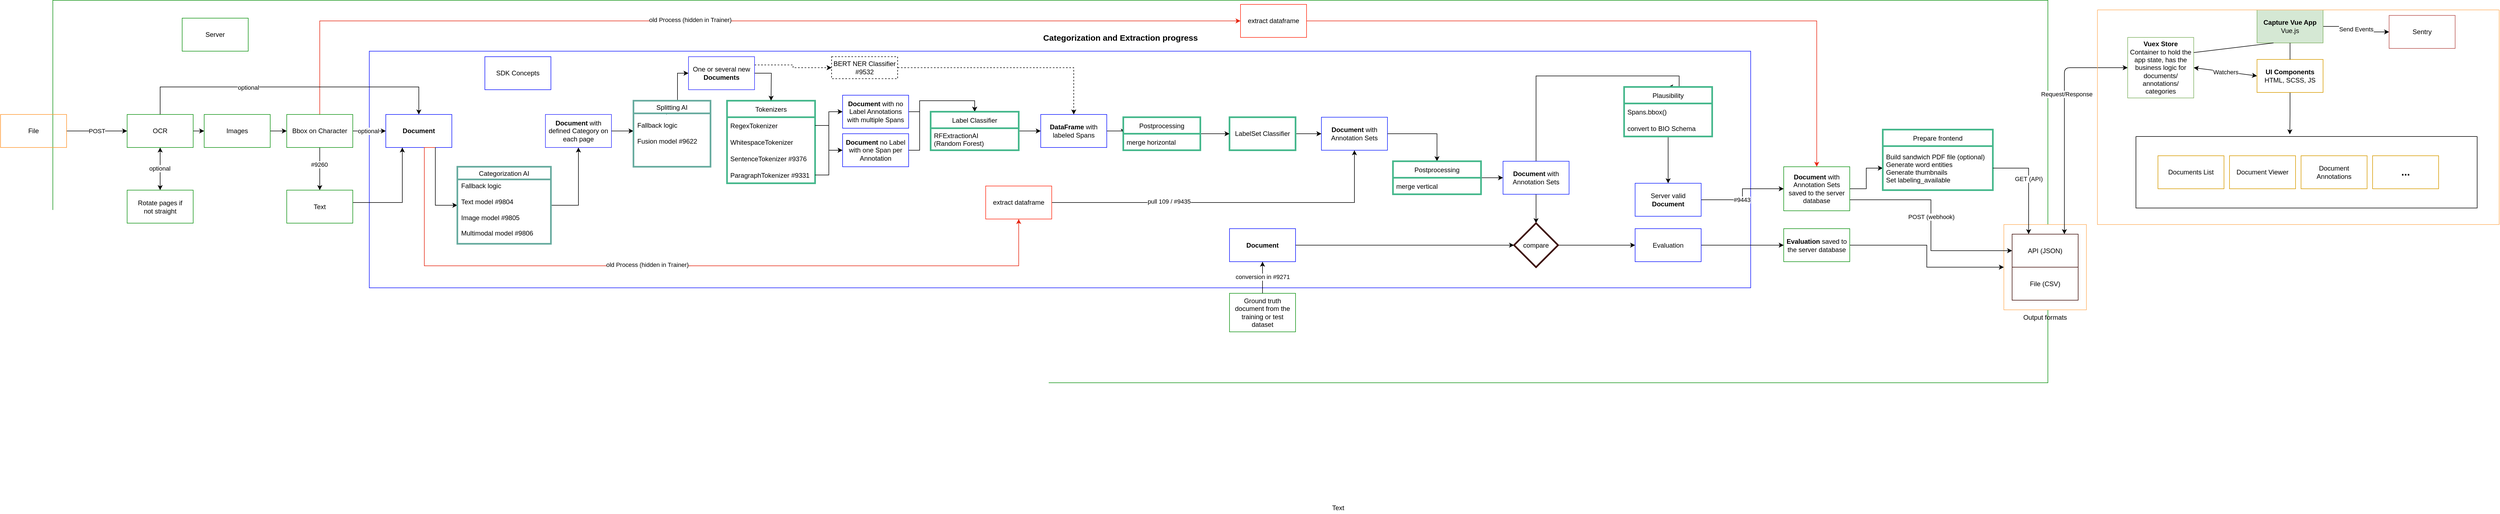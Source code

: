 <mxfile version="20.5.3" type="device"><diagram id="Y_4e-g6y54JG4lKSlURq" name="Page-1"><mxGraphModel dx="2337" dy="897" grid="1" gridSize="10" guides="1" tooltips="1" connect="1" arrows="1" fold="1" page="1" pageScale="1" pageWidth="850" pageHeight="1100" math="0" shadow="0"><root><mxCell id="0"/><mxCell id="1" parent="0"/><mxCell id="4hGdP1M2JwbJeWWglB2I-54" value="" style="rounded=0;whiteSpace=wrap;html=1;strokeColor=#129416;" parent="1" vertex="1"><mxGeometry x="-745" y="117.5" width="3625" height="695" as="geometry"/></mxCell><mxCell id="2g9Gco3Wk7Qit-5-Im8r-12" value="Output formats" style="rounded=0;whiteSpace=wrap;html=1;strokeColor=#FFB366;labelPosition=center;verticalLabelPosition=bottom;align=center;verticalAlign=top;" vertex="1" parent="1"><mxGeometry x="2800" y="525" width="150" height="155" as="geometry"/></mxCell><mxCell id="4hGdP1M2JwbJeWWglB2I-15" value="" style="rounded=0;whiteSpace=wrap;html=1;strokeColor=#0F17FF;" parent="1" vertex="1"><mxGeometry x="-170" y="210" width="2510" height="430" as="geometry"/></mxCell><mxCell id="4hGdP1M2JwbJeWWglB2I-59" style="edgeStyle=orthogonalEdgeStyle;rounded=0;orthogonalLoop=1;jettySize=auto;html=1;exitX=0.5;exitY=0;exitDx=0;exitDy=0;entryX=0;entryY=0.5;entryDx=0;entryDy=0;strokeColor=#E62712;" parent="1" source="4hGdP1M2JwbJeWWglB2I-42" target="4hGdP1M2JwbJeWWglB2I-60" edge="1"><mxGeometry relative="1" as="geometry"><Array as="points"><mxPoint x="-260" y="155"/></Array></mxGeometry></mxCell><mxCell id="9MLLla6oI4jPxRE4S_ba-36" value="old Process (hidden in Trainer)" style="edgeLabel;html=1;align=center;verticalAlign=middle;resizable=0;points=[];" parent="4hGdP1M2JwbJeWWglB2I-59" vertex="1" connectable="0"><mxGeometry x="-0.086" y="2" relative="1" as="geometry"><mxPoint as="offset"/></mxGeometry></mxCell><mxCell id="4hGdP1M2JwbJeWWglB2I-1" value="Document" style="rounded=0;whiteSpace=wrap;html=1;fillColor=none;strokeColor=#0F17FF;fontStyle=1" parent="1" vertex="1"><mxGeometry x="-140" y="325" width="120" height="60" as="geometry"/></mxCell><mxCell id="9MLLla6oI4jPxRE4S_ba-65" style="edgeStyle=orthogonalEdgeStyle;rounded=0;orthogonalLoop=1;jettySize=auto;html=1;entryX=0.5;entryY=0;entryDx=0;entryDy=0;" parent="1" source="4hGdP1M2JwbJeWWglB2I-4" target="9MLLla6oI4jPxRE4S_ba-66" edge="1"><mxGeometry relative="1" as="geometry"/></mxCell><mxCell id="4hGdP1M2JwbJeWWglB2I-4" value="&lt;b&gt;Document&lt;/b&gt; no Label with one Span per Annotation" style="rounded=0;whiteSpace=wrap;html=1;strokeColor=#0F17FF;" parent="1" vertex="1"><mxGeometry x="690" y="360" width="120" height="60" as="geometry"/></mxCell><mxCell id="PVjARp0YHHE5zDxc7D2C-5" style="edgeStyle=orthogonalEdgeStyle;rounded=0;orthogonalLoop=1;jettySize=auto;html=1;exitX=1;exitY=0.5;exitDx=0;exitDy=0;entryX=0.5;entryY=0;entryDx=0;entryDy=0;" parent="1" source="4hGdP1M2JwbJeWWglB2I-25" target="9MLLla6oI4jPxRE4S_ba-72" edge="1"><mxGeometry relative="1" as="geometry"><Array as="points"><mxPoint x="1770" y="360"/></Array></mxGeometry></mxCell><mxCell id="4hGdP1M2JwbJeWWglB2I-25" value="&lt;b&gt;Document&lt;/b&gt; with Annotation Sets" style="rounded=0;whiteSpace=wrap;html=1;strokeColor=#1222FF;" parent="1" vertex="1"><mxGeometry x="1560" y="330" width="120" height="60" as="geometry"/></mxCell><mxCell id="4hGdP1M2JwbJeWWglB2I-38" value="SDK Concepts" style="rounded=0;whiteSpace=wrap;html=1;fillColor=none;strokeColor=#0F17FF;" parent="1" vertex="1"><mxGeometry x="40" y="220" width="120" height="60" as="geometry"/></mxCell><mxCell id="2g9Gco3Wk7Qit-5-Im8r-6" style="edgeStyle=orthogonalEdgeStyle;rounded=0;orthogonalLoop=1;jettySize=auto;html=1;exitX=1;exitY=0.5;exitDx=0;exitDy=0;" edge="1" parent="1" source="4hGdP1M2JwbJeWWglB2I-40" target="2g9Gco3Wk7Qit-5-Im8r-5"><mxGeometry relative="1" as="geometry"/></mxCell><mxCell id="2g9Gco3Wk7Qit-5-Im8r-18" style="edgeStyle=orthogonalEdgeStyle;rounded=0;orthogonalLoop=1;jettySize=auto;html=1;exitX=1;exitY=0.75;exitDx=0;exitDy=0;entryX=0;entryY=0.5;entryDx=0;entryDy=0;" edge="1" parent="1" source="4hGdP1M2JwbJeWWglB2I-40" target="9MLLla6oI4jPxRE4S_ba-106"><mxGeometry relative="1" as="geometry"/></mxCell><mxCell id="2g9Gco3Wk7Qit-5-Im8r-19" value="POST (webhook)" style="edgeLabel;html=1;align=center;verticalAlign=middle;resizable=0;points=[];" vertex="1" connectable="0" parent="2g9Gco3Wk7Qit-5-Im8r-18"><mxGeometry x="-0.082" relative="1" as="geometry"><mxPoint as="offset"/></mxGeometry></mxCell><mxCell id="4hGdP1M2JwbJeWWglB2I-40" value="&lt;b&gt;Document &lt;/b&gt;with Annotation Sets saved to the server database" style="rounded=0;whiteSpace=wrap;html=1;strokeColor=#129416;" parent="1" vertex="1"><mxGeometry x="2400" y="420" width="120" height="80" as="geometry"/></mxCell><mxCell id="4hGdP1M2JwbJeWWglB2I-44" style="edgeStyle=orthogonalEdgeStyle;rounded=0;orthogonalLoop=1;jettySize=auto;html=1;" parent="1" source="4hGdP1M2JwbJeWWglB2I-42" target="4hGdP1M2JwbJeWWglB2I-1" edge="1"><mxGeometry relative="1" as="geometry"><Array as="points"><mxPoint x="-130" y="355"/><mxPoint x="-130" y="355"/></Array></mxGeometry></mxCell><mxCell id="9MLLla6oI4jPxRE4S_ba-6" value="optional" style="edgeLabel;html=1;align=center;verticalAlign=middle;resizable=0;points=[];" parent="4hGdP1M2JwbJeWWglB2I-44" vertex="1" connectable="0"><mxGeometry x="-0.063" relative="1" as="geometry"><mxPoint as="offset"/></mxGeometry></mxCell><mxCell id="9MLLla6oI4jPxRE4S_ba-1" value="" style="edgeStyle=orthogonalEdgeStyle;rounded=0;orthogonalLoop=1;jettySize=auto;html=1;" parent="1" source="4hGdP1M2JwbJeWWglB2I-42" target="4hGdP1M2JwbJeWWglB2I-43" edge="1"><mxGeometry relative="1" as="geometry"/></mxCell><mxCell id="9MLLla6oI4jPxRE4S_ba-2" value="#9260" style="edgeLabel;html=1;align=center;verticalAlign=middle;resizable=0;points=[];" parent="9MLLla6oI4jPxRE4S_ba-1" vertex="1" connectable="0"><mxGeometry x="-0.205" y="-1" relative="1" as="geometry"><mxPoint as="offset"/></mxGeometry></mxCell><mxCell id="4hGdP1M2JwbJeWWglB2I-42" value="Bbox on Character" style="rounded=0;whiteSpace=wrap;html=1;fillColor=none;strokeColor=#129416;" parent="1" vertex="1"><mxGeometry x="-320" y="325" width="120" height="60" as="geometry"/></mxCell><mxCell id="4hGdP1M2JwbJeWWglB2I-45" style="edgeStyle=orthogonalEdgeStyle;rounded=0;orthogonalLoop=1;jettySize=auto;html=1;" parent="1" source="4hGdP1M2JwbJeWWglB2I-43" target="4hGdP1M2JwbJeWWglB2I-1" edge="1"><mxGeometry relative="1" as="geometry"><Array as="points"><mxPoint x="-110" y="485"/></Array></mxGeometry></mxCell><mxCell id="4hGdP1M2JwbJeWWglB2I-43" value="Text" style="rounded=0;whiteSpace=wrap;html=1;fillColor=none;strokeColor=#129416;" parent="1" vertex="1"><mxGeometry x="-320" y="462.5" width="120" height="60" as="geometry"/></mxCell><mxCell id="9MLLla6oI4jPxRE4S_ba-94" style="edgeStyle=orthogonalEdgeStyle;rounded=0;orthogonalLoop=1;jettySize=auto;html=1;" parent="1" source="4hGdP1M2JwbJeWWglB2I-46" target="9MLLla6oI4jPxRE4S_ba-93" edge="1"><mxGeometry relative="1" as="geometry"/></mxCell><mxCell id="4hGdP1M2JwbJeWWglB2I-46" value="Document" style="rounded=0;whiteSpace=wrap;html=1;strokeColor=#0F17FF;fontStyle=1" parent="1" vertex="1"><mxGeometry x="1393" y="532.5" width="120" height="60" as="geometry"/></mxCell><mxCell id="4hGdP1M2JwbJeWWglB2I-50" style="edgeStyle=orthogonalEdgeStyle;rounded=0;orthogonalLoop=1;jettySize=auto;html=1;" parent="1" source="4hGdP1M2JwbJeWWglB2I-47" target="4hGdP1M2JwbJeWWglB2I-46" edge="1"><mxGeometry relative="1" as="geometry"/></mxCell><mxCell id="V9HdjX9iqHW_Pui06T7V-1" value="conversion in #9271" style="edgeLabel;html=1;align=center;verticalAlign=middle;resizable=0;points=[];" parent="4hGdP1M2JwbJeWWglB2I-50" vertex="1" connectable="0"><mxGeometry x="-0.379" y="-1" relative="1" as="geometry"><mxPoint x="-1" y="-12" as="offset"/></mxGeometry></mxCell><mxCell id="4hGdP1M2JwbJeWWglB2I-47" value="Ground truth document from the training or test dataset" style="rounded=0;whiteSpace=wrap;html=1;strokeColor=#129416;" parent="1" vertex="1"><mxGeometry x="1393" y="650" width="120" height="70" as="geometry"/></mxCell><mxCell id="4hGdP1M2JwbJeWWglB2I-55" value="Server" style="rounded=0;whiteSpace=wrap;html=1;fillColor=none;strokeColor=#129416;" parent="1" vertex="1"><mxGeometry x="-510" y="150" width="120" height="60" as="geometry"/></mxCell><mxCell id="2g9Gco3Wk7Qit-5-Im8r-14" style="edgeStyle=orthogonalEdgeStyle;rounded=0;orthogonalLoop=1;jettySize=auto;html=1;exitX=1;exitY=0.5;exitDx=0;exitDy=0;entryX=0;entryY=0.5;entryDx=0;entryDy=0;" edge="1" parent="1" source="4hGdP1M2JwbJeWWglB2I-56" target="2g9Gco3Wk7Qit-5-Im8r-12"><mxGeometry relative="1" as="geometry"/></mxCell><mxCell id="4hGdP1M2JwbJeWWglB2I-56" value="&lt;b&gt;Evaluation&lt;/b&gt; saved to the server database" style="rounded=0;whiteSpace=wrap;html=1;strokeColor=#129416;" parent="1" vertex="1"><mxGeometry x="2400" y="532.5" width="120" height="60" as="geometry"/></mxCell><mxCell id="4hGdP1M2JwbJeWWglB2I-61" style="edgeStyle=orthogonalEdgeStyle;rounded=0;orthogonalLoop=1;jettySize=auto;html=1;strokeColor=#EB2813;entryX=0.5;entryY=0;entryDx=0;entryDy=0;" parent="1" source="4hGdP1M2JwbJeWWglB2I-60" target="4hGdP1M2JwbJeWWglB2I-40" edge="1"><mxGeometry relative="1" as="geometry"><Array as="points"><mxPoint x="2460" y="155"/></Array></mxGeometry></mxCell><mxCell id="4hGdP1M2JwbJeWWglB2I-60" value="extract dataframe" style="rounded=0;whiteSpace=wrap;html=1;strokeColor=#FF2C14;" parent="1" vertex="1"><mxGeometry x="1413" y="125" width="120" height="60" as="geometry"/></mxCell><mxCell id="9MLLla6oI4jPxRE4S_ba-4" style="edgeStyle=orthogonalEdgeStyle;rounded=0;orthogonalLoop=1;jettySize=auto;html=1;entryX=0.5;entryY=0;entryDx=0;entryDy=0;" parent="1" source="9MLLla6oI4jPxRE4S_ba-3" target="4hGdP1M2JwbJeWWglB2I-1" edge="1"><mxGeometry relative="1" as="geometry"><Array as="points"><mxPoint x="-247" y="275"/><mxPoint x="263" y="275"/></Array></mxGeometry></mxCell><mxCell id="9MLLla6oI4jPxRE4S_ba-5" value="optional" style="edgeLabel;html=1;align=center;verticalAlign=middle;resizable=0;points=[];" parent="9MLLla6oI4jPxRE4S_ba-4" vertex="1" connectable="0"><mxGeometry x="-0.263" y="-1" relative="1" as="geometry"><mxPoint as="offset"/></mxGeometry></mxCell><mxCell id="9MLLla6oI4jPxRE4S_ba-40" value="" style="edgeStyle=orthogonalEdgeStyle;rounded=0;orthogonalLoop=1;jettySize=auto;html=1;" parent="1" source="9MLLla6oI4jPxRE4S_ba-3" target="9MLLla6oI4jPxRE4S_ba-39" edge="1"><mxGeometry relative="1" as="geometry"/></mxCell><mxCell id="2g9Gco3Wk7Qit-5-Im8r-27" style="endArrow=classic;startArrow=classic;html=1;fontFamily=Helvetica;fontSize=11;fontColor=default;align=center;strokeColor=default;edgeStyle=orthogonalEdgeStyle;" edge="1" parent="1" source="9MLLla6oI4jPxRE4S_ba-3" target="GbPzBh_5DXwl44FfzJLB-2"><mxGeometry relative="1" as="geometry"/></mxCell><mxCell id="2g9Gco3Wk7Qit-5-Im8r-28" value="optional" style="edgeLabel;html=1;align=center;verticalAlign=middle;resizable=0;points=[];" vertex="1" connectable="0" parent="2g9Gco3Wk7Qit-5-Im8r-27"><mxGeometry x="-0.022" y="-1" relative="1" as="geometry"><mxPoint as="offset"/></mxGeometry></mxCell><mxCell id="9MLLla6oI4jPxRE4S_ba-3" value="OCR" style="rounded=0;whiteSpace=wrap;html=1;fillColor=none;strokeColor=#129416;" parent="1" vertex="1"><mxGeometry x="-610" y="325" width="120" height="60" as="geometry"/></mxCell><mxCell id="PVjARp0YHHE5zDxc7D2C-16" style="edgeStyle=orthogonalEdgeStyle;rounded=0;orthogonalLoop=1;jettySize=auto;html=1;exitX=1;exitY=0.5;exitDx=0;exitDy=0;entryX=0;entryY=0.5;entryDx=0;entryDy=0;" parent="1" source="9MLLla6oI4jPxRE4S_ba-10" target="PVjARp0YHHE5zDxc7D2C-7" edge="1"><mxGeometry relative="1" as="geometry"/></mxCell><mxCell id="9MLLla6oI4jPxRE4S_ba-10" value="&lt;b&gt;DataFrame&lt;/b&gt; with labeled Spans" style="rounded=0;whiteSpace=wrap;html=1;strokeColor=#0F17FF;" parent="1" vertex="1"><mxGeometry x="1050" y="325" width="120" height="60" as="geometry"/></mxCell><mxCell id="9MLLla6oI4jPxRE4S_ba-14" style="edgeStyle=orthogonalEdgeStyle;rounded=0;orthogonalLoop=1;jettySize=auto;html=1;" parent="1" source="9MLLla6oI4jPxRE4S_ba-12" target="4hGdP1M2JwbJeWWglB2I-25" edge="1"><mxGeometry relative="1" as="geometry"/></mxCell><mxCell id="9MLLla6oI4jPxRE4S_ba-12" value="LabelSet Classifier" style="rounded=0;whiteSpace=wrap;html=1;strokeColor=#44B78B;strokeWidth=3;" parent="1" vertex="1"><mxGeometry x="1393" y="330" width="120" height="60" as="geometry"/></mxCell><mxCell id="9MLLla6oI4jPxRE4S_ba-45" style="edgeStyle=orthogonalEdgeStyle;rounded=0;orthogonalLoop=1;jettySize=auto;html=1;" parent="1" source="9MLLla6oI4jPxRE4S_ba-90" target="4hGdP1M2JwbJeWWglB2I-40" edge="1"><mxGeometry relative="1" as="geometry"><mxPoint x="1803" y="355" as="sourcePoint"/></mxGeometry></mxCell><mxCell id="V9HdjX9iqHW_Pui06T7V-2" value="#9443" style="edgeLabel;html=1;align=center;verticalAlign=middle;resizable=0;points=[];" parent="9MLLla6oI4jPxRE4S_ba-45" vertex="1" connectable="0"><mxGeometry x="-0.133" relative="1" as="geometry"><mxPoint as="offset"/></mxGeometry></mxCell><mxCell id="9MLLla6oI4jPxRE4S_ba-41" style="edgeStyle=orthogonalEdgeStyle;rounded=0;orthogonalLoop=1;jettySize=auto;html=1;" parent="1" source="9MLLla6oI4jPxRE4S_ba-39" target="4hGdP1M2JwbJeWWglB2I-42" edge="1"><mxGeometry relative="1" as="geometry"/></mxCell><mxCell id="9MLLla6oI4jPxRE4S_ba-39" value="Images" style="rounded=0;whiteSpace=wrap;html=1;fillColor=none;strokeColor=#129416;" parent="1" vertex="1"><mxGeometry x="-470" y="325" width="120" height="60" as="geometry"/></mxCell><mxCell id="9MLLla6oI4jPxRE4S_ba-43" style="edgeStyle=orthogonalEdgeStyle;rounded=0;orthogonalLoop=1;jettySize=auto;html=1;" parent="1" source="9MLLla6oI4jPxRE4S_ba-42" target="9MLLla6oI4jPxRE4S_ba-3" edge="1"><mxGeometry relative="1" as="geometry"/></mxCell><mxCell id="9MLLla6oI4jPxRE4S_ba-92" value="POST" style="edgeLabel;html=1;align=center;verticalAlign=middle;resizable=0;points=[];" parent="9MLLla6oI4jPxRE4S_ba-43" vertex="1" connectable="0"><mxGeometry x="0.236" y="-2" relative="1" as="geometry"><mxPoint x="-13" y="-2" as="offset"/></mxGeometry></mxCell><mxCell id="9MLLla6oI4jPxRE4S_ba-42" value="File" style="rounded=0;whiteSpace=wrap;html=1;fillColor=none;strokeColor=#FF9933;" parent="1" vertex="1"><mxGeometry x="-840" y="325" width="120" height="60" as="geometry"/></mxCell><mxCell id="9MLLla6oI4jPxRE4S_ba-53" value="Tokenizers" style="swimlane;fontStyle=0;childLayout=stackLayout;horizontal=1;startSize=30;horizontalStack=0;resizeParent=1;resizeParentMax=0;resizeLast=0;collapsible=1;marginBottom=0;strokeColor=#44B78B;strokeWidth=3;" parent="1" vertex="1"><mxGeometry x="480" y="300" width="160" height="150" as="geometry"><mxRectangle x="320" y="370" width="150" height="30" as="alternateBounds"/></mxGeometry></mxCell><mxCell id="9MLLla6oI4jPxRE4S_ba-56" value="RegexTokenizer" style="text;strokeColor=none;fillColor=none;align=left;verticalAlign=middle;spacingLeft=4;spacingRight=4;overflow=hidden;points=[[0,0.5],[1,0.5]];portConstraint=eastwest;rotatable=0;" parent="9MLLla6oI4jPxRE4S_ba-53" vertex="1"><mxGeometry y="30" width="160" height="30" as="geometry"/></mxCell><mxCell id="PVjARp0YHHE5zDxc7D2C-11" value="WhitespaceTokenizer" style="text;strokeColor=none;fillColor=none;align=left;verticalAlign=middle;spacingLeft=4;spacingRight=4;overflow=hidden;points=[[0,0.5],[1,0.5]];portConstraint=eastwest;rotatable=0;" parent="9MLLla6oI4jPxRE4S_ba-53" vertex="1"><mxGeometry y="60" width="160" height="30" as="geometry"/></mxCell><mxCell id="9MLLla6oI4jPxRE4S_ba-54" value="SentenceTokenizer #9376" style="text;strokeColor=none;fillColor=none;align=left;verticalAlign=middle;spacingLeft=4;spacingRight=4;overflow=hidden;points=[[0,0.5],[1,0.5]];portConstraint=eastwest;rotatable=0;" parent="9MLLla6oI4jPxRE4S_ba-53" vertex="1"><mxGeometry y="90" width="160" height="30" as="geometry"/></mxCell><mxCell id="9MLLla6oI4jPxRE4S_ba-55" value="ParagraphTokenizer #9331" style="text;strokeColor=none;fillColor=none;align=left;verticalAlign=middle;spacingLeft=4;spacingRight=4;overflow=hidden;points=[[0,0.5],[1,0.5]];portConstraint=eastwest;rotatable=0;" parent="9MLLla6oI4jPxRE4S_ba-53" vertex="1"><mxGeometry y="120" width="160" height="30" as="geometry"/></mxCell><mxCell id="9MLLla6oI4jPxRE4S_ba-57" style="edgeStyle=orthogonalEdgeStyle;rounded=0;orthogonalLoop=1;jettySize=auto;html=1;" parent="1" source="9MLLla6oI4jPxRE4S_ba-56" target="4hGdP1M2JwbJeWWglB2I-4" edge="1"><mxGeometry relative="1" as="geometry"/></mxCell><mxCell id="9MLLla6oI4jPxRE4S_ba-64" style="edgeStyle=orthogonalEdgeStyle;rounded=0;orthogonalLoop=1;jettySize=auto;html=1;entryX=0.5;entryY=0;entryDx=0;entryDy=0;" parent="1" source="9MLLla6oI4jPxRE4S_ba-58" target="9MLLla6oI4jPxRE4S_ba-66" edge="1"><mxGeometry relative="1" as="geometry"/></mxCell><mxCell id="9MLLla6oI4jPxRE4S_ba-58" value="&lt;b&gt;Document&lt;/b&gt;&amp;nbsp;with no Label Annotations with multiple Spans" style="rounded=0;whiteSpace=wrap;html=1;strokeColor=#0F17FF;" parent="1" vertex="1"><mxGeometry x="690" y="290" width="120" height="60" as="geometry"/></mxCell><mxCell id="9MLLla6oI4jPxRE4S_ba-59" style="edgeStyle=orthogonalEdgeStyle;rounded=0;orthogonalLoop=1;jettySize=auto;html=1;entryX=0;entryY=0.5;entryDx=0;entryDy=0;" parent="1" source="9MLLla6oI4jPxRE4S_ba-55" target="9MLLla6oI4jPxRE4S_ba-58" edge="1"><mxGeometry relative="1" as="geometry"/></mxCell><mxCell id="9MLLla6oI4jPxRE4S_ba-71" style="edgeStyle=orthogonalEdgeStyle;rounded=0;orthogonalLoop=1;jettySize=auto;html=1;" parent="1" source="9MLLla6oI4jPxRE4S_ba-66" target="9MLLla6oI4jPxRE4S_ba-10" edge="1"><mxGeometry relative="1" as="geometry"/></mxCell><mxCell id="9MLLla6oI4jPxRE4S_ba-66" value="Label Classifier" style="swimlane;fontStyle=0;childLayout=stackLayout;horizontal=1;startSize=30;horizontalStack=0;resizeParent=1;resizeParentMax=0;resizeLast=0;collapsible=1;marginBottom=0;strokeColor=#44B78B;strokeWidth=3;" parent="1" vertex="1"><mxGeometry x="850" y="320" width="160" height="70" as="geometry"><mxRectangle x="320" y="370" width="150" height="30" as="alternateBounds"/></mxGeometry></mxCell><mxCell id="9MLLla6oI4jPxRE4S_ba-67" value="RFExtractionAI &#10;(Random Forest)" style="text;strokeColor=none;fillColor=none;align=left;verticalAlign=middle;spacingLeft=4;spacingRight=4;overflow=hidden;points=[[0,0.5],[1,0.5]];portConstraint=eastwest;rotatable=0;" parent="9MLLla6oI4jPxRE4S_ba-66" vertex="1"><mxGeometry y="30" width="160" height="40" as="geometry"/></mxCell><mxCell id="9MLLla6oI4jPxRE4S_ba-88" style="edgeStyle=orthogonalEdgeStyle;rounded=0;orthogonalLoop=1;jettySize=auto;html=1;entryX=0;entryY=0.5;entryDx=0;entryDy=0;" parent="1" source="9MLLla6oI4jPxRE4S_ba-72" target="9MLLla6oI4jPxRE4S_ba-77" edge="1"><mxGeometry relative="1" as="geometry"/></mxCell><mxCell id="9MLLla6oI4jPxRE4S_ba-72" value="Postprocessing" style="swimlane;fontStyle=0;childLayout=stackLayout;horizontal=1;startSize=30;horizontalStack=0;resizeParent=1;resizeParentMax=0;resizeLast=0;collapsible=1;marginBottom=0;strokeColor=#44B78B;strokeWidth=3;" parent="1" vertex="1"><mxGeometry x="1690" y="410" width="160" height="60" as="geometry"><mxRectangle x="320" y="370" width="150" height="30" as="alternateBounds"/></mxGeometry></mxCell><mxCell id="9MLLla6oI4jPxRE4S_ba-85" value="merge vertical" style="text;strokeColor=none;fillColor=none;align=left;verticalAlign=middle;spacingLeft=4;spacingRight=4;overflow=hidden;points=[[0,0.5],[1,0.5]];portConstraint=eastwest;rotatable=0;" parent="9MLLla6oI4jPxRE4S_ba-72" vertex="1"><mxGeometry y="30" width="160" height="30" as="geometry"/></mxCell><mxCell id="9MLLla6oI4jPxRE4S_ba-89" style="edgeStyle=orthogonalEdgeStyle;rounded=0;orthogonalLoop=1;jettySize=auto;html=1;entryX=0.5;entryY=0;entryDx=0;entryDy=0;" parent="1" source="9MLLla6oI4jPxRE4S_ba-77" target="9MLLla6oI4jPxRE4S_ba-78" edge="1"><mxGeometry relative="1" as="geometry"><Array as="points"><mxPoint x="1950" y="255"/><mxPoint x="2210" y="255"/></Array></mxGeometry></mxCell><mxCell id="9MLLla6oI4jPxRE4S_ba-95" style="edgeStyle=orthogonalEdgeStyle;rounded=0;orthogonalLoop=1;jettySize=auto;html=1;" parent="1" source="9MLLla6oI4jPxRE4S_ba-77" target="9MLLla6oI4jPxRE4S_ba-93" edge="1"><mxGeometry relative="1" as="geometry"/></mxCell><mxCell id="9MLLla6oI4jPxRE4S_ba-77" value="&lt;b&gt;Document&lt;/b&gt;&amp;nbsp;with Annotation Sets" style="rounded=0;whiteSpace=wrap;html=1;strokeColor=#1222FF;" parent="1" vertex="1"><mxGeometry x="1890" y="410" width="120" height="60" as="geometry"/></mxCell><mxCell id="9MLLla6oI4jPxRE4S_ba-91" style="edgeStyle=orthogonalEdgeStyle;rounded=0;orthogonalLoop=1;jettySize=auto;html=1;" parent="1" source="9MLLla6oI4jPxRE4S_ba-78" target="9MLLla6oI4jPxRE4S_ba-90" edge="1"><mxGeometry relative="1" as="geometry"/></mxCell><mxCell id="9MLLla6oI4jPxRE4S_ba-78" value="Plausibility" style="swimlane;fontStyle=0;childLayout=stackLayout;horizontal=1;startSize=30;horizontalStack=0;resizeParent=1;resizeParentMax=0;resizeLast=0;collapsible=1;marginBottom=0;strokeColor=#44B78B;strokeWidth=3;" parent="1" vertex="1"><mxGeometry x="2110" y="275" width="160" height="90" as="geometry"><mxRectangle x="320" y="370" width="150" height="30" as="alternateBounds"/></mxGeometry></mxCell><mxCell id="9MLLla6oI4jPxRE4S_ba-79" value="Spans.bbox()" style="text;strokeColor=none;fillColor=none;align=left;verticalAlign=middle;spacingLeft=4;spacingRight=4;overflow=hidden;points=[[0,0.5],[1,0.5]];portConstraint=eastwest;rotatable=0;" parent="9MLLla6oI4jPxRE4S_ba-78" vertex="1"><mxGeometry y="30" width="160" height="30" as="geometry"/></mxCell><mxCell id="9MLLla6oI4jPxRE4S_ba-80" value="convert to BIO Schema" style="text;strokeColor=none;fillColor=none;align=left;verticalAlign=middle;spacingLeft=4;spacingRight=4;overflow=hidden;points=[[0,0.5],[1,0.5]];portConstraint=eastwest;rotatable=0;" parent="9MLLla6oI4jPxRE4S_ba-78" vertex="1"><mxGeometry y="60" width="160" height="30" as="geometry"/></mxCell><mxCell id="9MLLla6oI4jPxRE4S_ba-97" style="edgeStyle=orthogonalEdgeStyle;rounded=0;orthogonalLoop=1;jettySize=auto;html=1;" parent="1" source="9MLLla6oI4jPxRE4S_ba-93" target="9MLLla6oI4jPxRE4S_ba-96" edge="1"><mxGeometry relative="1" as="geometry"/></mxCell><mxCell id="9MLLla6oI4jPxRE4S_ba-93" value="compare" style="rhombus;whiteSpace=wrap;html=1;strokeColor=#3D0A05;strokeWidth=3;" parent="1" vertex="1"><mxGeometry x="1910" y="522.5" width="80" height="80" as="geometry"/></mxCell><mxCell id="9MLLla6oI4jPxRE4S_ba-98" style="edgeStyle=orthogonalEdgeStyle;rounded=0;orthogonalLoop=1;jettySize=auto;html=1;" parent="1" source="9MLLla6oI4jPxRE4S_ba-96" target="4hGdP1M2JwbJeWWglB2I-56" edge="1"><mxGeometry relative="1" as="geometry"/></mxCell><mxCell id="9MLLla6oI4jPxRE4S_ba-96" value="Evaluation" style="rounded=0;whiteSpace=wrap;html=1;strokeColor=#0F17FF;" parent="1" vertex="1"><mxGeometry x="2130" y="532.5" width="120" height="60" as="geometry"/></mxCell><mxCell id="9MLLla6oI4jPxRE4S_ba-104" value="File (CSV)" style="rounded=0;whiteSpace=wrap;html=1;strokeColor=#3D0A05;" parent="1" vertex="1"><mxGeometry x="2815" y="602.5" width="120" height="60" as="geometry"/></mxCell><mxCell id="2g9Gco3Wk7Qit-5-Im8r-24" style="endArrow=classic;startArrow=classic;html=1;fontFamily=Helvetica;fontSize=11;fontColor=default;align=center;strokeColor=default;edgeStyle=orthogonalEdgeStyle;" edge="1" parent="1" source="9MLLla6oI4jPxRE4S_ba-106" target="LKTkPYLuN1g2WceH0jgF-69"><mxGeometry relative="1" as="geometry"><Array as="points"><mxPoint x="2910" y="240"/></Array></mxGeometry></mxCell><mxCell id="2g9Gco3Wk7Qit-5-Im8r-26" value="Request/Response" style="edgeLabel;html=1;align=center;verticalAlign=middle;resizable=0;points=[];" vertex="1" connectable="0" parent="2g9Gco3Wk7Qit-5-Im8r-24"><mxGeometry x="0.219" y="-4" relative="1" as="geometry"><mxPoint as="offset"/></mxGeometry></mxCell><mxCell id="9MLLla6oI4jPxRE4S_ba-106" value="API (JSON)" style="rounded=0;whiteSpace=wrap;html=1;strokeColor=#3D0A05;" parent="1" vertex="1"><mxGeometry x="2815" y="542.5" width="120" height="60" as="geometry"/></mxCell><mxCell id="V9HdjX9iqHW_Pui06T7V-6" style="edgeStyle=orthogonalEdgeStyle;rounded=0;orthogonalLoop=1;jettySize=auto;html=1;" parent="1" source="V9HdjX9iqHW_Pui06T7V-3" target="4hGdP1M2JwbJeWWglB2I-25" edge="1"><mxGeometry relative="1" as="geometry"/></mxCell><mxCell id="V9HdjX9iqHW_Pui06T7V-7" value="pull 109 / #9435" style="edgeLabel;html=1;align=center;verticalAlign=middle;resizable=0;points=[];" parent="V9HdjX9iqHW_Pui06T7V-6" vertex="1" connectable="0"><mxGeometry x="-0.34" y="2" relative="1" as="geometry"><mxPoint as="offset"/></mxGeometry></mxCell><mxCell id="V9HdjX9iqHW_Pui06T7V-3" value="extract dataframe" style="rounded=0;whiteSpace=wrap;html=1;strokeColor=#FF2C14;" parent="1" vertex="1"><mxGeometry x="950" y="455" width="120" height="60" as="geometry"/></mxCell><mxCell id="V9HdjX9iqHW_Pui06T7V-4" style="edgeStyle=orthogonalEdgeStyle;rounded=0;orthogonalLoop=1;jettySize=auto;html=1;exitX=0.75;exitY=1;exitDx=0;exitDy=0;entryX=0.5;entryY=1;entryDx=0;entryDy=0;strokeColor=#E62712;" parent="1" source="4hGdP1M2JwbJeWWglB2I-1" target="V9HdjX9iqHW_Pui06T7V-3" edge="1"><mxGeometry relative="1" as="geometry"><Array as="points"><mxPoint x="-70" y="385"/><mxPoint x="-70" y="600"/><mxPoint x="1010" y="600"/></Array><mxPoint x="83" y="335" as="sourcePoint"/><mxPoint x="1423" y="165" as="targetPoint"/></mxGeometry></mxCell><mxCell id="V9HdjX9iqHW_Pui06T7V-5" value="old Process (hidden in Trainer)" style="edgeLabel;html=1;align=center;verticalAlign=middle;resizable=0;points=[];" parent="V9HdjX9iqHW_Pui06T7V-4" vertex="1" connectable="0"><mxGeometry x="-0.086" y="2" relative="1" as="geometry"><mxPoint as="offset"/></mxGeometry></mxCell><mxCell id="_Jl0bR7rnxiuHE7fY8Y--5" value="" style="endArrow=classic;html=1;rounded=0;exitX=0.75;exitY=1;exitDx=0;exitDy=0;entryX=0;entryY=0.5;entryDx=0;entryDy=0;edgeStyle=orthogonalEdgeStyle;" parent="1" source="4hGdP1M2JwbJeWWglB2I-1" target="AW989VnLLW54GzgtzBD9-1" edge="1"><mxGeometry width="50" height="50" relative="1" as="geometry"><mxPoint x="200" y="420" as="sourcePoint"/><mxPoint x="30" y="355" as="targetPoint"/></mxGeometry></mxCell><mxCell id="gmDyt483ovcnzdWVHVRp-16" value="" style="edgeStyle=orthogonalEdgeStyle;rounded=0;orthogonalLoop=1;jettySize=auto;html=1;entryX=0;entryY=0.5;entryDx=0;entryDy=0;" parent="1" target="gmDyt483ovcnzdWVHVRp-9" edge="1"><mxGeometry relative="1" as="geometry"><mxPoint x="370.034" y="325" as="sourcePoint"/><mxPoint x="370" y="245" as="targetPoint"/><Array as="points"><mxPoint x="370" y="300"/><mxPoint x="390" y="300"/><mxPoint x="390" y="250"/></Array></mxGeometry></mxCell><mxCell id="gmDyt483ovcnzdWVHVRp-7" value="&lt;b&gt;Document&lt;/b&gt; with defined Category on each page" style="rounded=0;whiteSpace=wrap;html=1;strokeColor=#3333FF;strokeWidth=1;" parent="1" vertex="1"><mxGeometry x="150" y="325" width="120" height="60" as="geometry"/></mxCell><mxCell id="gmDyt483ovcnzdWVHVRp-8" value="Text" style="text;html=1;resizable=0;autosize=1;align=center;verticalAlign=middle;points=[];fillColor=none;strokeColor=none;rounded=0;strokeWidth=1;" parent="1" vertex="1"><mxGeometry x="1570" y="1030" width="40" height="20" as="geometry"/></mxCell><mxCell id="gmDyt483ovcnzdWVHVRp-18" value="" style="edgeStyle=orthogonalEdgeStyle;rounded=0;orthogonalLoop=1;jettySize=auto;html=1;" parent="1" source="gmDyt483ovcnzdWVHVRp-9" edge="1"><mxGeometry relative="1" as="geometry"><mxPoint x="560" y="300" as="targetPoint"/></mxGeometry></mxCell><mxCell id="PVjARp0YHHE5zDxc7D2C-20" style="edgeStyle=orthogonalEdgeStyle;rounded=0;orthogonalLoop=1;jettySize=auto;html=1;exitX=1;exitY=0.25;exitDx=0;exitDy=0;entryX=0;entryY=0.5;entryDx=0;entryDy=0;strokeColor=default;dashed=1;" parent="1" source="gmDyt483ovcnzdWVHVRp-9" target="PVjARp0YHHE5zDxc7D2C-19" edge="1"><mxGeometry relative="1" as="geometry"/></mxCell><mxCell id="gmDyt483ovcnzdWVHVRp-9" value="One or several new &lt;b&gt;Documents&lt;/b&gt; " style="rounded=0;whiteSpace=wrap;html=1;strokeColor=#3333FF;strokeWidth=1;" parent="1" vertex="1"><mxGeometry x="410" y="220" width="120" height="60" as="geometry"/></mxCell><mxCell id="gmDyt483ovcnzdWVHVRp-11" value="" style="endArrow=classic;html=1;rounded=0;entryX=0.5;entryY=1;entryDx=0;entryDy=0;exitX=1;exitY=0.5;exitDx=0;exitDy=0;edgeStyle=orthogonalEdgeStyle;" parent="1" source="AW989VnLLW54GzgtzBD9-1" target="gmDyt483ovcnzdWVHVRp-7" edge="1"><mxGeometry width="50" height="50" relative="1" as="geometry"><mxPoint x="150" y="355" as="sourcePoint"/><mxPoint x="440" y="490" as="targetPoint"/></mxGeometry></mxCell><mxCell id="gmDyt483ovcnzdWVHVRp-12" value="" style="endArrow=classic;html=1;rounded=0;entryX=0;entryY=0.5;entryDx=0;entryDy=0;" parent="1" source="gmDyt483ovcnzdWVHVRp-7" edge="1"><mxGeometry width="50" height="50" relative="1" as="geometry"><mxPoint x="390" y="540" as="sourcePoint"/><mxPoint x="310" y="355" as="targetPoint"/></mxGeometry></mxCell><mxCell id="gmDyt483ovcnzdWVHVRp-19" value="Splitting AI" style="swimlane;strokeColor=#67AB9F;strokeWidth=3;fontStyle=0" parent="1" vertex="1"><mxGeometry x="310" y="300" width="140" height="120" as="geometry"/></mxCell><mxCell id="gmDyt483ovcnzdWVHVRp-20" value="&lt;div align=&quot;left&quot;&gt;Fallback logic&lt;/div&gt;&lt;div align=&quot;left&quot;&gt;&lt;br&gt;&lt;/div&gt;&lt;div align=&quot;left&quot;&gt;Fusion model #9622&lt;br&gt;&lt;/div&gt;" style="text;html=1;resizable=0;autosize=1;align=left;verticalAlign=middle;points=[];fillColor=none;strokeColor=none;rounded=0;strokeWidth=3;" parent="gmDyt483ovcnzdWVHVRp-19" vertex="1"><mxGeometry x="5" y="29" width="130" height="60" as="geometry"/></mxCell><mxCell id="PVjARp0YHHE5zDxc7D2C-14" style="edgeStyle=orthogonalEdgeStyle;rounded=0;orthogonalLoop=1;jettySize=auto;html=1;exitX=1;exitY=0.5;exitDx=0;exitDy=0;entryX=0;entryY=0.5;entryDx=0;entryDy=0;" parent="1" source="PVjARp0YHHE5zDxc7D2C-7" target="9MLLla6oI4jPxRE4S_ba-12" edge="1"><mxGeometry relative="1" as="geometry"/></mxCell><mxCell id="PVjARp0YHHE5zDxc7D2C-7" value="Postprocessing" style="swimlane;fontStyle=0;childLayout=stackLayout;horizontal=1;startSize=30;horizontalStack=0;resizeParent=1;resizeParentMax=0;resizeLast=0;collapsible=1;marginBottom=0;strokeColor=#44B78B;strokeWidth=3;" parent="1" vertex="1"><mxGeometry x="1200" y="330" width="140" height="60" as="geometry"><mxRectangle x="320" y="370" width="150" height="30" as="alternateBounds"/></mxGeometry></mxCell><mxCell id="PVjARp0YHHE5zDxc7D2C-8" value="merge horizontal" style="text;strokeColor=none;fillColor=none;align=left;verticalAlign=middle;spacingLeft=4;spacingRight=4;overflow=hidden;points=[[0,0.5],[1,0.5]];portConstraint=eastwest;rotatable=0;" parent="PVjARp0YHHE5zDxc7D2C-7" vertex="1"><mxGeometry y="30" width="140" height="30" as="geometry"/></mxCell><mxCell id="9MLLla6oI4jPxRE4S_ba-90" value="Server valid&lt;br&gt;&lt;b&gt;Document&lt;/b&gt;" style="rounded=0;whiteSpace=wrap;html=1;strokeColor=#1222FF;" parent="1" vertex="1"><mxGeometry x="2130" y="450" width="120" height="60" as="geometry"/></mxCell><mxCell id="PVjARp0YHHE5zDxc7D2C-21" style="edgeStyle=orthogonalEdgeStyle;rounded=0;orthogonalLoop=1;jettySize=auto;html=1;exitX=1;exitY=0.5;exitDx=0;exitDy=0;dashed=1;strokeColor=default;" parent="1" source="PVjARp0YHHE5zDxc7D2C-19" target="9MLLla6oI4jPxRE4S_ba-10" edge="1"><mxGeometry relative="1" as="geometry"/></mxCell><mxCell id="PVjARp0YHHE5zDxc7D2C-19" value="BERT NER Classifier&lt;br&gt;#9532" style="rounded=0;whiteSpace=wrap;html=1;dashed=1;" parent="1" vertex="1"><mxGeometry x="670" y="220" width="120" height="40" as="geometry"/></mxCell><mxCell id="LKTkPYLuN1g2WceH0jgF-63" value="Send Events" style="edgeStyle=orthogonalEdgeStyle;rounded=0;orthogonalLoop=1;jettySize=auto;html=1;movable=1;resizable=1;rotatable=1;deletable=1;editable=1;connectable=1;" parent="1" source="LKTkPYLuN1g2WceH0jgF-64" target="LKTkPYLuN1g2WceH0jgF-72" edge="1"><mxGeometry relative="1" as="geometry"/></mxCell><mxCell id="LKTkPYLuN1g2WceH0jgF-64" value="&lt;b&gt;Capture Vue App&lt;/b&gt;&lt;br&gt;Vue.js" style="rounded=0;whiteSpace=wrap;html=1;movable=1;resizable=1;rotatable=1;deletable=1;editable=1;connectable=1;fillColor=#d5e8d4;strokeColor=#82b366;" parent="1" vertex="1"><mxGeometry x="3260" y="135" width="120" height="60" as="geometry"/></mxCell><mxCell id="LKTkPYLuN1g2WceH0jgF-65" value="" style="edgeStyle=orthogonalEdgeStyle;rounded=0;orthogonalLoop=1;jettySize=auto;html=1;entryX=0.451;entryY=-0.03;entryDx=0;entryDy=0;entryPerimeter=0;movable=1;resizable=1;rotatable=1;deletable=1;editable=1;connectable=1;" parent="1" source="LKTkPYLuN1g2WceH0jgF-66" target="LKTkPYLuN1g2WceH0jgF-74" edge="1"><mxGeometry relative="1" as="geometry"/></mxCell><mxCell id="LKTkPYLuN1g2WceH0jgF-66" value="&lt;b&gt;UI Components&lt;/b&gt;&lt;br&gt;HTML, SCSS, JS" style="rounded=0;whiteSpace=wrap;html=1;movable=1;resizable=1;rotatable=1;deletable=1;editable=1;connectable=1;fillColor=none;strokeColor=#d79b00;" parent="1" vertex="1"><mxGeometry x="3260" y="225" width="120" height="60" as="geometry"/></mxCell><mxCell id="LKTkPYLuN1g2WceH0jgF-69" value="&lt;b&gt;Vuex Store&lt;br&gt;&lt;/b&gt;Container to hold the app state, has the business logic for documents/ annotations/ categories" style="rounded=0;whiteSpace=wrap;html=1;movable=1;resizable=1;rotatable=1;deletable=1;editable=1;connectable=1;fillColor=none;strokeColor=#82b366;" parent="1" vertex="1"><mxGeometry x="3025" y="185" width="120" height="110" as="geometry"/></mxCell><mxCell id="LKTkPYLuN1g2WceH0jgF-72" value="Sentry" style="whiteSpace=wrap;html=1;rounded=0;movable=1;resizable=1;rotatable=1;deletable=1;editable=1;connectable=1;fillColor=none;strokeColor=#b85450;" parent="1" vertex="1"><mxGeometry x="3500" y="145" width="120" height="60" as="geometry"/></mxCell><mxCell id="LKTkPYLuN1g2WceH0jgF-73" value="Watchers" style="endArrow=classic;startArrow=classic;html=1;rounded=0;exitX=1;exitY=0.5;exitDx=0;exitDy=0;entryX=0;entryY=0.5;entryDx=0;entryDy=0;movable=1;resizable=1;rotatable=1;deletable=1;editable=1;connectable=1;" parent="1" source="LKTkPYLuN1g2WceH0jgF-69" target="LKTkPYLuN1g2WceH0jgF-66" edge="1"><mxGeometry width="50" height="50" relative="1" as="geometry"><mxPoint x="3290" y="485" as="sourcePoint"/><mxPoint x="3340" y="435" as="targetPoint"/></mxGeometry></mxCell><mxCell id="LKTkPYLuN1g2WceH0jgF-79" value="" style="endArrow=none;html=1;rounded=0;fontSize=19;entryX=0.25;entryY=1;entryDx=0;entryDy=0;exitX=1;exitY=0.25;exitDx=0;exitDy=0;movable=1;resizable=1;rotatable=1;deletable=1;editable=1;connectable=1;" parent="1" source="LKTkPYLuN1g2WceH0jgF-69" target="LKTkPYLuN1g2WceH0jgF-64" edge="1"><mxGeometry width="50" height="50" relative="1" as="geometry"><mxPoint x="3270" y="465" as="sourcePoint"/><mxPoint x="3320" y="415" as="targetPoint"/></mxGeometry></mxCell><mxCell id="LKTkPYLuN1g2WceH0jgF-80" value="" style="endArrow=none;html=1;rounded=0;fontSize=19;entryX=0.5;entryY=1;entryDx=0;entryDy=0;exitX=0.5;exitY=0;exitDx=0;exitDy=0;movable=1;resizable=1;rotatable=1;deletable=1;editable=1;connectable=1;" parent="1" source="LKTkPYLuN1g2WceH0jgF-66" target="LKTkPYLuN1g2WceH0jgF-64" edge="1"><mxGeometry width="50" height="50" relative="1" as="geometry"><mxPoint x="3270" y="465" as="sourcePoint"/><mxPoint x="3320" y="415" as="targetPoint"/></mxGeometry></mxCell><mxCell id="LKTkPYLuN1g2WceH0jgF-77" value="Document Annotations" style="rounded=0;whiteSpace=wrap;html=1;movable=1;resizable=1;rotatable=1;deletable=1;editable=1;connectable=1;fillColor=none;strokeColor=#d79b00;" parent="1" vertex="1"><mxGeometry x="3340" y="400" width="120" height="60" as="geometry"/></mxCell><mxCell id="LKTkPYLuN1g2WceH0jgF-76" value="Document Viewer" style="whiteSpace=wrap;html=1;rounded=0;movable=1;resizable=1;rotatable=1;deletable=1;editable=1;connectable=1;fillColor=none;strokeColor=#d79b00;" parent="1" vertex="1"><mxGeometry x="3210" y="400" width="120" height="60" as="geometry"/></mxCell><mxCell id="LKTkPYLuN1g2WceH0jgF-75" value="Documents List" style="rounded=0;whiteSpace=wrap;html=1;movable=1;resizable=1;rotatable=1;deletable=1;editable=1;connectable=1;fillColor=none;strokeColor=#d79b00;" parent="1" vertex="1"><mxGeometry x="3080" y="400" width="120" height="60" as="geometry"/></mxCell><mxCell id="LKTkPYLuN1g2WceH0jgF-78" value="&lt;b&gt;&lt;font style=&quot;font-size: 19px;&quot;&gt;...&lt;/font&gt;&lt;/b&gt;" style="rounded=0;whiteSpace=wrap;html=1;movable=1;resizable=1;rotatable=1;deletable=1;editable=1;connectable=1;fillColor=none;strokeColor=#d79b00;" parent="1" vertex="1"><mxGeometry x="3470" y="400" width="120" height="60" as="geometry"/></mxCell><mxCell id="LKTkPYLuN1g2WceH0jgF-83" value="" style="swimlane;startSize=0;strokeColor=#FFB366;" parent="1" vertex="1"><mxGeometry x="2970" y="135" width="730" height="390" as="geometry"/></mxCell><mxCell id="LKTkPYLuN1g2WceH0jgF-74" value="" style="swimlane;startSize=0;movable=1;resizable=1;rotatable=1;deletable=1;editable=1;connectable=1;fillColor=#D4E1F5;" parent="LKTkPYLuN1g2WceH0jgF-83" vertex="1"><mxGeometry x="70" y="230" width="620" height="130" as="geometry"><mxRectangle x="850" y="260" width="50" height="40" as="alternateBounds"/></mxGeometry></mxCell><mxCell id="GbPzBh_5DXwl44FfzJLB-1" value="Categorization and Extraction progress" style="text;html=1;strokeColor=none;fillColor=none;align=center;verticalAlign=middle;whiteSpace=wrap;rounded=0;fontStyle=1;fontSize=15;" parent="1" vertex="1"><mxGeometry x="1010" y="125" width="370" height="120" as="geometry"/></mxCell><mxCell id="GbPzBh_5DXwl44FfzJLB-2" value="&lt;span style=&quot;font-weight: normal;&quot;&gt;Rotate pages if&lt;br&gt;not straight&lt;br&gt;&lt;/span&gt;" style="rounded=0;whiteSpace=wrap;html=1;fillColor=none;strokeColor=#129416;fontStyle=1" parent="1" vertex="1"><mxGeometry x="-610" y="462.5" width="120" height="60" as="geometry"/></mxCell><mxCell id="AW989VnLLW54GzgtzBD9-1" value="Categorization AI" style="swimlane;strokeColor=#67AB9F;strokeWidth=3;fontStyle=0" parent="1" vertex="1"><mxGeometry x="-10" y="420" width="170" height="140" as="geometry"/></mxCell><mxCell id="AW989VnLLW54GzgtzBD9-2" value="&lt;div align=&quot;left&quot;&gt;Fallback logic&lt;/div&gt;&lt;div align=&quot;left&quot;&gt;&lt;br&gt;&lt;/div&gt;&lt;div align=&quot;left&quot;&gt;Text model #9804&lt;/div&gt;&lt;div align=&quot;left&quot;&gt;&lt;br&gt;&lt;/div&gt;&lt;div align=&quot;left&quot;&gt;Image model #9805&lt;br&gt;&lt;/div&gt;&lt;div align=&quot;left&quot;&gt;&lt;br&gt;&lt;/div&gt;&lt;div align=&quot;left&quot;&gt;Multimodal model #9806&lt;br&gt;&lt;/div&gt;" style="text;html=1;resizable=0;autosize=1;align=left;verticalAlign=middle;points=[];fillColor=none;strokeColor=none;rounded=0;strokeWidth=3;" parent="AW989VnLLW54GzgtzBD9-1" vertex="1"><mxGeometry x="5" y="22.5" width="180" height="110" as="geometry"/></mxCell><mxCell id="2g9Gco3Wk7Qit-5-Im8r-3" value="Prepare frontend" style="swimlane;fontStyle=0;childLayout=stackLayout;horizontal=1;startSize=30;horizontalStack=0;resizeParent=1;resizeParentMax=0;resizeLast=0;collapsible=1;marginBottom=0;strokeColor=#44B78B;strokeWidth=3;" vertex="1" parent="1"><mxGeometry x="2580" y="352.5" width="200" height="110" as="geometry"><mxRectangle x="320" y="370" width="150" height="30" as="alternateBounds"/></mxGeometry></mxCell><mxCell id="2g9Gco3Wk7Qit-5-Im8r-5" value="Build sandwich PDF file (optional)&#10;Generate word entities&#10;Generate thumbnails&#10;Set labeling_available" style="text;strokeColor=none;fillColor=none;align=left;verticalAlign=middle;spacingLeft=4;spacingRight=4;overflow=hidden;points=[[0,0.5],[1,0.5]];portConstraint=eastwest;rotatable=0;" vertex="1" parent="2g9Gco3Wk7Qit-5-Im8r-3"><mxGeometry y="30" width="200" height="80" as="geometry"/></mxCell><mxCell id="2g9Gco3Wk7Qit-5-Im8r-21" style="edgeStyle=orthogonalEdgeStyle;rounded=0;orthogonalLoop=1;jettySize=auto;html=1;exitX=1;exitY=0.5;exitDx=0;exitDy=0;entryX=0.25;entryY=0;entryDx=0;entryDy=0;" edge="1" parent="1" source="2g9Gco3Wk7Qit-5-Im8r-5" target="9MLLla6oI4jPxRE4S_ba-106"><mxGeometry relative="1" as="geometry"/></mxCell><mxCell id="2g9Gco3Wk7Qit-5-Im8r-22" value="GET (API)" style="edgeLabel;html=1;align=center;verticalAlign=middle;resizable=0;points=[];" vertex="1" connectable="0" parent="2g9Gco3Wk7Qit-5-Im8r-21"><mxGeometry x="-0.086" relative="1" as="geometry"><mxPoint as="offset"/></mxGeometry></mxCell></root></mxGraphModel></diagram></mxfile>
